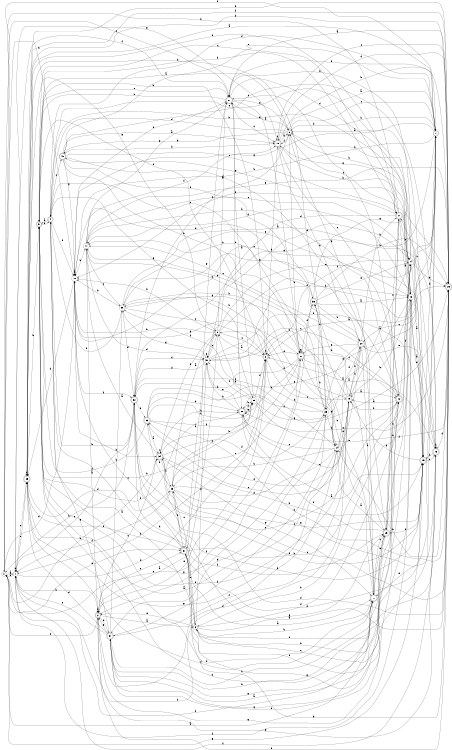 digraph n33_9 {
__start0 [label="" shape="none"];

rankdir=LR;
size="8,5";

s0 [style="filled", color="black", fillcolor="white" shape="circle", label="0"];
s1 [style="filled", color="black", fillcolor="white" shape="circle", label="1"];
s2 [style="rounded,filled", color="black", fillcolor="white" shape="doublecircle", label="2"];
s3 [style="filled", color="black", fillcolor="white" shape="circle", label="3"];
s4 [style="rounded,filled", color="black", fillcolor="white" shape="doublecircle", label="4"];
s5 [style="rounded,filled", color="black", fillcolor="white" shape="doublecircle", label="5"];
s6 [style="filled", color="black", fillcolor="white" shape="circle", label="6"];
s7 [style="rounded,filled", color="black", fillcolor="white" shape="doublecircle", label="7"];
s8 [style="rounded,filled", color="black", fillcolor="white" shape="doublecircle", label="8"];
s9 [style="filled", color="black", fillcolor="white" shape="circle", label="9"];
s10 [style="filled", color="black", fillcolor="white" shape="circle", label="10"];
s11 [style="filled", color="black", fillcolor="white" shape="circle", label="11"];
s12 [style="rounded,filled", color="black", fillcolor="white" shape="doublecircle", label="12"];
s13 [style="filled", color="black", fillcolor="white" shape="circle", label="13"];
s14 [style="filled", color="black", fillcolor="white" shape="circle", label="14"];
s15 [style="rounded,filled", color="black", fillcolor="white" shape="doublecircle", label="15"];
s16 [style="rounded,filled", color="black", fillcolor="white" shape="doublecircle", label="16"];
s17 [style="rounded,filled", color="black", fillcolor="white" shape="doublecircle", label="17"];
s18 [style="filled", color="black", fillcolor="white" shape="circle", label="18"];
s19 [style="rounded,filled", color="black", fillcolor="white" shape="doublecircle", label="19"];
s20 [style="rounded,filled", color="black", fillcolor="white" shape="doublecircle", label="20"];
s21 [style="rounded,filled", color="black", fillcolor="white" shape="doublecircle", label="21"];
s22 [style="rounded,filled", color="black", fillcolor="white" shape="doublecircle", label="22"];
s23 [style="rounded,filled", color="black", fillcolor="white" shape="doublecircle", label="23"];
s24 [style="filled", color="black", fillcolor="white" shape="circle", label="24"];
s25 [style="rounded,filled", color="black", fillcolor="white" shape="doublecircle", label="25"];
s26 [style="rounded,filled", color="black", fillcolor="white" shape="doublecircle", label="26"];
s27 [style="rounded,filled", color="black", fillcolor="white" shape="doublecircle", label="27"];
s28 [style="rounded,filled", color="black", fillcolor="white" shape="doublecircle", label="28"];
s29 [style="filled", color="black", fillcolor="white" shape="circle", label="29"];
s30 [style="filled", color="black", fillcolor="white" shape="circle", label="30"];
s31 [style="rounded,filled", color="black", fillcolor="white" shape="doublecircle", label="31"];
s32 [style="rounded,filled", color="black", fillcolor="white" shape="doublecircle", label="32"];
s33 [style="rounded,filled", color="black", fillcolor="white" shape="doublecircle", label="33"];
s34 [style="rounded,filled", color="black", fillcolor="white" shape="doublecircle", label="34"];
s35 [style="filled", color="black", fillcolor="white" shape="circle", label="35"];
s36 [style="rounded,filled", color="black", fillcolor="white" shape="doublecircle", label="36"];
s37 [style="rounded,filled", color="black", fillcolor="white" shape="doublecircle", label="37"];
s38 [style="filled", color="black", fillcolor="white" shape="circle", label="38"];
s39 [style="filled", color="black", fillcolor="white" shape="circle", label="39"];
s40 [style="rounded,filled", color="black", fillcolor="white" shape="doublecircle", label="40"];
s0 -> s1 [label="a"];
s0 -> s34 [label="b"];
s0 -> s27 [label="c"];
s0 -> s10 [label="d"];
s0 -> s31 [label="e"];
s0 -> s7 [label="f"];
s0 -> s15 [label="g"];
s0 -> s10 [label="h"];
s1 -> s0 [label="a"];
s1 -> s2 [label="b"];
s1 -> s25 [label="c"];
s1 -> s8 [label="d"];
s1 -> s25 [label="e"];
s1 -> s24 [label="f"];
s1 -> s19 [label="g"];
s1 -> s1 [label="h"];
s2 -> s3 [label="a"];
s2 -> s2 [label="b"];
s2 -> s34 [label="c"];
s2 -> s13 [label="d"];
s2 -> s31 [label="e"];
s2 -> s0 [label="f"];
s2 -> s12 [label="g"];
s2 -> s37 [label="h"];
s3 -> s4 [label="a"];
s3 -> s18 [label="b"];
s3 -> s39 [label="c"];
s3 -> s14 [label="d"];
s3 -> s2 [label="e"];
s3 -> s30 [label="f"];
s3 -> s23 [label="g"];
s3 -> s21 [label="h"];
s4 -> s5 [label="a"];
s4 -> s14 [label="b"];
s4 -> s40 [label="c"];
s4 -> s7 [label="d"];
s4 -> s10 [label="e"];
s4 -> s23 [label="f"];
s4 -> s29 [label="g"];
s4 -> s32 [label="h"];
s5 -> s6 [label="a"];
s5 -> s4 [label="b"];
s5 -> s17 [label="c"];
s5 -> s21 [label="d"];
s5 -> s27 [label="e"];
s5 -> s17 [label="f"];
s5 -> s35 [label="g"];
s5 -> s29 [label="h"];
s6 -> s7 [label="a"];
s6 -> s22 [label="b"];
s6 -> s7 [label="c"];
s6 -> s4 [label="d"];
s6 -> s27 [label="e"];
s6 -> s19 [label="f"];
s6 -> s40 [label="g"];
s6 -> s14 [label="h"];
s7 -> s8 [label="a"];
s7 -> s6 [label="b"];
s7 -> s20 [label="c"];
s7 -> s37 [label="d"];
s7 -> s40 [label="e"];
s7 -> s27 [label="f"];
s7 -> s10 [label="g"];
s7 -> s10 [label="h"];
s8 -> s9 [label="a"];
s8 -> s5 [label="b"];
s8 -> s13 [label="c"];
s8 -> s5 [label="d"];
s8 -> s2 [label="e"];
s8 -> s1 [label="f"];
s8 -> s19 [label="g"];
s8 -> s8 [label="h"];
s9 -> s2 [label="a"];
s9 -> s10 [label="b"];
s9 -> s8 [label="c"];
s9 -> s34 [label="d"];
s9 -> s7 [label="e"];
s9 -> s7 [label="f"];
s9 -> s27 [label="g"];
s9 -> s10 [label="h"];
s10 -> s10 [label="a"];
s10 -> s11 [label="b"];
s10 -> s16 [label="c"];
s10 -> s25 [label="d"];
s10 -> s27 [label="e"];
s10 -> s32 [label="f"];
s10 -> s22 [label="g"];
s10 -> s34 [label="h"];
s11 -> s2 [label="a"];
s11 -> s12 [label="b"];
s11 -> s38 [label="c"];
s11 -> s30 [label="d"];
s11 -> s26 [label="e"];
s11 -> s19 [label="f"];
s11 -> s27 [label="g"];
s11 -> s24 [label="h"];
s12 -> s13 [label="a"];
s12 -> s23 [label="b"];
s12 -> s30 [label="c"];
s12 -> s27 [label="d"];
s12 -> s32 [label="e"];
s12 -> s18 [label="f"];
s12 -> s38 [label="g"];
s12 -> s13 [label="h"];
s13 -> s14 [label="a"];
s13 -> s20 [label="b"];
s13 -> s33 [label="c"];
s13 -> s9 [label="d"];
s13 -> s5 [label="e"];
s13 -> s37 [label="f"];
s13 -> s11 [label="g"];
s13 -> s36 [label="h"];
s14 -> s15 [label="a"];
s14 -> s3 [label="b"];
s14 -> s11 [label="c"];
s14 -> s30 [label="d"];
s14 -> s4 [label="e"];
s14 -> s8 [label="f"];
s14 -> s26 [label="g"];
s14 -> s27 [label="h"];
s15 -> s6 [label="a"];
s15 -> s6 [label="b"];
s15 -> s16 [label="c"];
s15 -> s7 [label="d"];
s15 -> s21 [label="e"];
s15 -> s23 [label="f"];
s15 -> s13 [label="g"];
s15 -> s34 [label="h"];
s16 -> s8 [label="a"];
s16 -> s16 [label="b"];
s16 -> s17 [label="c"];
s16 -> s26 [label="d"];
s16 -> s20 [label="e"];
s16 -> s1 [label="f"];
s16 -> s2 [label="g"];
s16 -> s15 [label="h"];
s17 -> s18 [label="a"];
s17 -> s10 [label="b"];
s17 -> s6 [label="c"];
s17 -> s30 [label="d"];
s17 -> s14 [label="e"];
s17 -> s25 [label="f"];
s17 -> s37 [label="g"];
s17 -> s0 [label="h"];
s18 -> s15 [label="a"];
s18 -> s19 [label="b"];
s18 -> s3 [label="c"];
s18 -> s11 [label="d"];
s18 -> s15 [label="e"];
s18 -> s1 [label="f"];
s18 -> s40 [label="g"];
s18 -> s13 [label="h"];
s19 -> s6 [label="a"];
s19 -> s20 [label="b"];
s19 -> s26 [label="c"];
s19 -> s26 [label="d"];
s19 -> s12 [label="e"];
s19 -> s19 [label="f"];
s19 -> s18 [label="g"];
s19 -> s26 [label="h"];
s20 -> s21 [label="a"];
s20 -> s11 [label="b"];
s20 -> s11 [label="c"];
s20 -> s33 [label="d"];
s20 -> s22 [label="e"];
s20 -> s13 [label="f"];
s20 -> s35 [label="g"];
s20 -> s17 [label="h"];
s21 -> s0 [label="a"];
s21 -> s22 [label="b"];
s21 -> s23 [label="c"];
s21 -> s25 [label="d"];
s21 -> s23 [label="e"];
s21 -> s1 [label="f"];
s21 -> s6 [label="g"];
s21 -> s37 [label="h"];
s22 -> s23 [label="a"];
s22 -> s28 [label="b"];
s22 -> s12 [label="c"];
s22 -> s8 [label="d"];
s22 -> s0 [label="e"];
s22 -> s36 [label="f"];
s22 -> s22 [label="g"];
s22 -> s32 [label="h"];
s23 -> s24 [label="a"];
s23 -> s12 [label="b"];
s23 -> s17 [label="c"];
s23 -> s3 [label="d"];
s23 -> s28 [label="e"];
s23 -> s14 [label="f"];
s23 -> s37 [label="g"];
s23 -> s5 [label="h"];
s24 -> s25 [label="a"];
s24 -> s39 [label="b"];
s24 -> s28 [label="c"];
s24 -> s20 [label="d"];
s24 -> s13 [label="e"];
s24 -> s32 [label="f"];
s24 -> s25 [label="g"];
s24 -> s38 [label="h"];
s25 -> s7 [label="a"];
s25 -> s26 [label="b"];
s25 -> s25 [label="c"];
s25 -> s39 [label="d"];
s25 -> s31 [label="e"];
s25 -> s26 [label="f"];
s25 -> s9 [label="g"];
s25 -> s5 [label="h"];
s26 -> s27 [label="a"];
s26 -> s25 [label="b"];
s26 -> s39 [label="c"];
s26 -> s34 [label="d"];
s26 -> s28 [label="e"];
s26 -> s2 [label="f"];
s26 -> s31 [label="g"];
s26 -> s24 [label="h"];
s27 -> s22 [label="a"];
s27 -> s28 [label="b"];
s27 -> s19 [label="c"];
s27 -> s18 [label="d"];
s27 -> s6 [label="e"];
s27 -> s1 [label="f"];
s27 -> s31 [label="g"];
s27 -> s5 [label="h"];
s28 -> s15 [label="a"];
s28 -> s29 [label="b"];
s28 -> s12 [label="c"];
s28 -> s29 [label="d"];
s28 -> s30 [label="e"];
s28 -> s5 [label="f"];
s28 -> s29 [label="g"];
s28 -> s30 [label="h"];
s29 -> s27 [label="a"];
s29 -> s9 [label="b"];
s29 -> s30 [label="c"];
s29 -> s8 [label="d"];
s29 -> s26 [label="e"];
s29 -> s38 [label="f"];
s29 -> s18 [label="g"];
s29 -> s39 [label="h"];
s30 -> s31 [label="a"];
s30 -> s15 [label="b"];
s30 -> s9 [label="c"];
s30 -> s32 [label="d"];
s30 -> s30 [label="e"];
s30 -> s18 [label="f"];
s30 -> s38 [label="g"];
s30 -> s21 [label="h"];
s31 -> s21 [label="a"];
s31 -> s14 [label="b"];
s31 -> s10 [label="c"];
s31 -> s7 [label="d"];
s31 -> s3 [label="e"];
s31 -> s12 [label="f"];
s31 -> s16 [label="g"];
s31 -> s32 [label="h"];
s32 -> s26 [label="a"];
s32 -> s15 [label="b"];
s32 -> s6 [label="c"];
s32 -> s30 [label="d"];
s32 -> s1 [label="e"];
s32 -> s33 [label="f"];
s32 -> s7 [label="g"];
s32 -> s0 [label="h"];
s33 -> s34 [label="a"];
s33 -> s28 [label="b"];
s33 -> s29 [label="c"];
s33 -> s5 [label="d"];
s33 -> s26 [label="e"];
s33 -> s8 [label="f"];
s33 -> s26 [label="g"];
s33 -> s26 [label="h"];
s34 -> s11 [label="a"];
s34 -> s22 [label="b"];
s34 -> s34 [label="c"];
s34 -> s35 [label="d"];
s34 -> s15 [label="e"];
s34 -> s39 [label="f"];
s34 -> s21 [label="g"];
s34 -> s28 [label="h"];
s35 -> s12 [label="a"];
s35 -> s36 [label="b"];
s35 -> s28 [label="c"];
s35 -> s25 [label="d"];
s35 -> s4 [label="e"];
s35 -> s8 [label="f"];
s35 -> s37 [label="g"];
s35 -> s24 [label="h"];
s36 -> s18 [label="a"];
s36 -> s20 [label="b"];
s36 -> s35 [label="c"];
s36 -> s10 [label="d"];
s36 -> s14 [label="e"];
s36 -> s2 [label="f"];
s36 -> s26 [label="g"];
s36 -> s26 [label="h"];
s37 -> s17 [label="a"];
s37 -> s38 [label="b"];
s37 -> s1 [label="c"];
s37 -> s25 [label="d"];
s37 -> s2 [label="e"];
s37 -> s35 [label="f"];
s37 -> s4 [label="g"];
s37 -> s21 [label="h"];
s38 -> s16 [label="a"];
s38 -> s10 [label="b"];
s38 -> s8 [label="c"];
s38 -> s32 [label="d"];
s38 -> s18 [label="e"];
s38 -> s4 [label="f"];
s38 -> s22 [label="g"];
s38 -> s24 [label="h"];
s39 -> s9 [label="a"];
s39 -> s33 [label="b"];
s39 -> s15 [label="c"];
s39 -> s24 [label="d"];
s39 -> s22 [label="e"];
s39 -> s1 [label="f"];
s39 -> s16 [label="g"];
s39 -> s31 [label="h"];
s40 -> s19 [label="a"];
s40 -> s22 [label="b"];
s40 -> s16 [label="c"];
s40 -> s23 [label="d"];
s40 -> s17 [label="e"];
s40 -> s36 [label="f"];
s40 -> s10 [label="g"];
s40 -> s19 [label="h"];

}